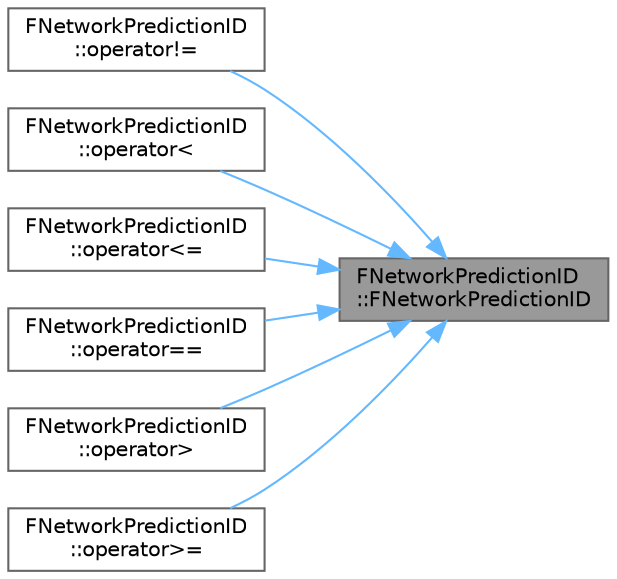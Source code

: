 digraph "FNetworkPredictionID::FNetworkPredictionID"
{
 // INTERACTIVE_SVG=YES
 // LATEX_PDF_SIZE
  bgcolor="transparent";
  edge [fontname=Helvetica,fontsize=10,labelfontname=Helvetica,labelfontsize=10];
  node [fontname=Helvetica,fontsize=10,shape=box,height=0.2,width=0.4];
  rankdir="RL";
  Node1 [id="Node000001",label="FNetworkPredictionID\l::FNetworkPredictionID",height=0.2,width=0.4,color="gray40", fillcolor="grey60", style="filled", fontcolor="black",tooltip=" "];
  Node1 -> Node2 [id="edge1_Node000001_Node000002",dir="back",color="steelblue1",style="solid",tooltip=" "];
  Node2 [id="Node000002",label="FNetworkPredictionID\l::operator!=",height=0.2,width=0.4,color="grey40", fillcolor="white", style="filled",URL="$dd/dfa/structFNetworkPredictionID.html#afa55ceb368a54b6b25195d7e4a41feda",tooltip=" "];
  Node1 -> Node3 [id="edge2_Node000001_Node000003",dir="back",color="steelblue1",style="solid",tooltip=" "];
  Node3 [id="Node000003",label="FNetworkPredictionID\l::operator\<",height=0.2,width=0.4,color="grey40", fillcolor="white", style="filled",URL="$dd/dfa/structFNetworkPredictionID.html#a20708eef54efce9f0a16d3273ea4e5f2",tooltip=" "];
  Node1 -> Node4 [id="edge3_Node000001_Node000004",dir="back",color="steelblue1",style="solid",tooltip=" "];
  Node4 [id="Node000004",label="FNetworkPredictionID\l::operator\<=",height=0.2,width=0.4,color="grey40", fillcolor="white", style="filled",URL="$dd/dfa/structFNetworkPredictionID.html#a9a76e4b14a422969f098ee4293ee3475",tooltip=" "];
  Node1 -> Node5 [id="edge4_Node000001_Node000005",dir="back",color="steelblue1",style="solid",tooltip=" "];
  Node5 [id="Node000005",label="FNetworkPredictionID\l::operator==",height=0.2,width=0.4,color="grey40", fillcolor="white", style="filled",URL="$dd/dfa/structFNetworkPredictionID.html#ab718d5f20224731b4c26626efb4df06f",tooltip=" "];
  Node1 -> Node6 [id="edge5_Node000001_Node000006",dir="back",color="steelblue1",style="solid",tooltip=" "];
  Node6 [id="Node000006",label="FNetworkPredictionID\l::operator\>",height=0.2,width=0.4,color="grey40", fillcolor="white", style="filled",URL="$dd/dfa/structFNetworkPredictionID.html#ad33c16e9e252574a19f98ea2e9d18836",tooltip=" "];
  Node1 -> Node7 [id="edge6_Node000001_Node000007",dir="back",color="steelblue1",style="solid",tooltip=" "];
  Node7 [id="Node000007",label="FNetworkPredictionID\l::operator\>=",height=0.2,width=0.4,color="grey40", fillcolor="white", style="filled",URL="$dd/dfa/structFNetworkPredictionID.html#a69f4d6fed271d21a08af3563d8c75451",tooltip=" "];
}
